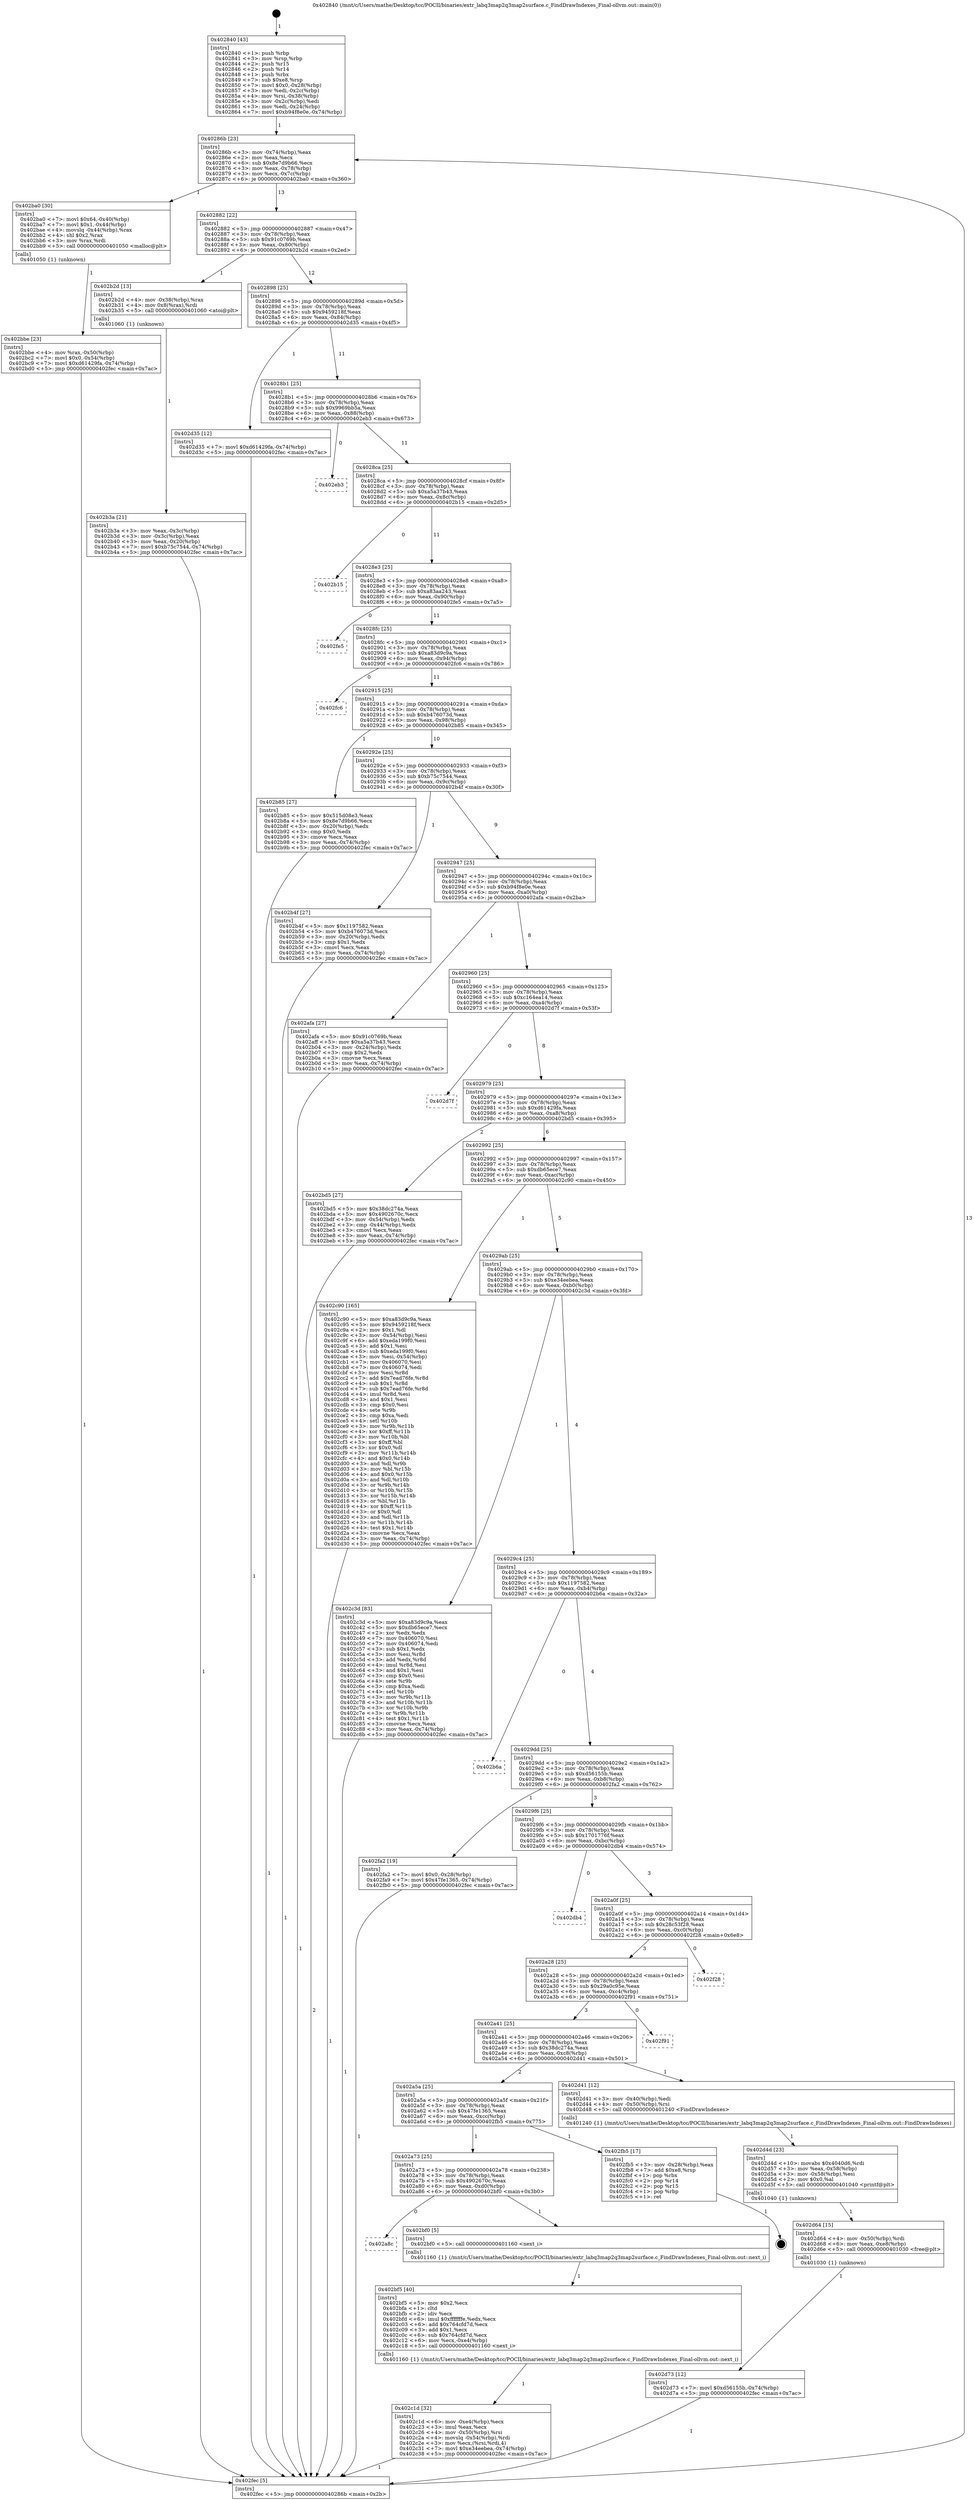 digraph "0x402840" {
  label = "0x402840 (/mnt/c/Users/mathe/Desktop/tcc/POCII/binaries/extr_labq3map2q3map2surface.c_FindDrawIndexes_Final-ollvm.out::main(0))"
  labelloc = "t"
  node[shape=record]

  Entry [label="",width=0.3,height=0.3,shape=circle,fillcolor=black,style=filled]
  "0x40286b" [label="{
     0x40286b [23]\l
     | [instrs]\l
     &nbsp;&nbsp;0x40286b \<+3\>: mov -0x74(%rbp),%eax\l
     &nbsp;&nbsp;0x40286e \<+2\>: mov %eax,%ecx\l
     &nbsp;&nbsp;0x402870 \<+6\>: sub $0x8e7d9b66,%ecx\l
     &nbsp;&nbsp;0x402876 \<+3\>: mov %eax,-0x78(%rbp)\l
     &nbsp;&nbsp;0x402879 \<+3\>: mov %ecx,-0x7c(%rbp)\l
     &nbsp;&nbsp;0x40287c \<+6\>: je 0000000000402ba0 \<main+0x360\>\l
  }"]
  "0x402ba0" [label="{
     0x402ba0 [30]\l
     | [instrs]\l
     &nbsp;&nbsp;0x402ba0 \<+7\>: movl $0x64,-0x40(%rbp)\l
     &nbsp;&nbsp;0x402ba7 \<+7\>: movl $0x1,-0x44(%rbp)\l
     &nbsp;&nbsp;0x402bae \<+4\>: movslq -0x44(%rbp),%rax\l
     &nbsp;&nbsp;0x402bb2 \<+4\>: shl $0x2,%rax\l
     &nbsp;&nbsp;0x402bb6 \<+3\>: mov %rax,%rdi\l
     &nbsp;&nbsp;0x402bb9 \<+5\>: call 0000000000401050 \<malloc@plt\>\l
     | [calls]\l
     &nbsp;&nbsp;0x401050 \{1\} (unknown)\l
  }"]
  "0x402882" [label="{
     0x402882 [22]\l
     | [instrs]\l
     &nbsp;&nbsp;0x402882 \<+5\>: jmp 0000000000402887 \<main+0x47\>\l
     &nbsp;&nbsp;0x402887 \<+3\>: mov -0x78(%rbp),%eax\l
     &nbsp;&nbsp;0x40288a \<+5\>: sub $0x91c0769b,%eax\l
     &nbsp;&nbsp;0x40288f \<+3\>: mov %eax,-0x80(%rbp)\l
     &nbsp;&nbsp;0x402892 \<+6\>: je 0000000000402b2d \<main+0x2ed\>\l
  }"]
  Exit [label="",width=0.3,height=0.3,shape=circle,fillcolor=black,style=filled,peripheries=2]
  "0x402b2d" [label="{
     0x402b2d [13]\l
     | [instrs]\l
     &nbsp;&nbsp;0x402b2d \<+4\>: mov -0x38(%rbp),%rax\l
     &nbsp;&nbsp;0x402b31 \<+4\>: mov 0x8(%rax),%rdi\l
     &nbsp;&nbsp;0x402b35 \<+5\>: call 0000000000401060 \<atoi@plt\>\l
     | [calls]\l
     &nbsp;&nbsp;0x401060 \{1\} (unknown)\l
  }"]
  "0x402898" [label="{
     0x402898 [25]\l
     | [instrs]\l
     &nbsp;&nbsp;0x402898 \<+5\>: jmp 000000000040289d \<main+0x5d\>\l
     &nbsp;&nbsp;0x40289d \<+3\>: mov -0x78(%rbp),%eax\l
     &nbsp;&nbsp;0x4028a0 \<+5\>: sub $0x9459218f,%eax\l
     &nbsp;&nbsp;0x4028a5 \<+6\>: mov %eax,-0x84(%rbp)\l
     &nbsp;&nbsp;0x4028ab \<+6\>: je 0000000000402d35 \<main+0x4f5\>\l
  }"]
  "0x402d73" [label="{
     0x402d73 [12]\l
     | [instrs]\l
     &nbsp;&nbsp;0x402d73 \<+7\>: movl $0xd56155b,-0x74(%rbp)\l
     &nbsp;&nbsp;0x402d7a \<+5\>: jmp 0000000000402fec \<main+0x7ac\>\l
  }"]
  "0x402d35" [label="{
     0x402d35 [12]\l
     | [instrs]\l
     &nbsp;&nbsp;0x402d35 \<+7\>: movl $0xd61429fa,-0x74(%rbp)\l
     &nbsp;&nbsp;0x402d3c \<+5\>: jmp 0000000000402fec \<main+0x7ac\>\l
  }"]
  "0x4028b1" [label="{
     0x4028b1 [25]\l
     | [instrs]\l
     &nbsp;&nbsp;0x4028b1 \<+5\>: jmp 00000000004028b6 \<main+0x76\>\l
     &nbsp;&nbsp;0x4028b6 \<+3\>: mov -0x78(%rbp),%eax\l
     &nbsp;&nbsp;0x4028b9 \<+5\>: sub $0x9969bb5a,%eax\l
     &nbsp;&nbsp;0x4028be \<+6\>: mov %eax,-0x88(%rbp)\l
     &nbsp;&nbsp;0x4028c4 \<+6\>: je 0000000000402eb3 \<main+0x673\>\l
  }"]
  "0x402d64" [label="{
     0x402d64 [15]\l
     | [instrs]\l
     &nbsp;&nbsp;0x402d64 \<+4\>: mov -0x50(%rbp),%rdi\l
     &nbsp;&nbsp;0x402d68 \<+6\>: mov %eax,-0xe8(%rbp)\l
     &nbsp;&nbsp;0x402d6e \<+5\>: call 0000000000401030 \<free@plt\>\l
     | [calls]\l
     &nbsp;&nbsp;0x401030 \{1\} (unknown)\l
  }"]
  "0x402eb3" [label="{
     0x402eb3\l
  }", style=dashed]
  "0x4028ca" [label="{
     0x4028ca [25]\l
     | [instrs]\l
     &nbsp;&nbsp;0x4028ca \<+5\>: jmp 00000000004028cf \<main+0x8f\>\l
     &nbsp;&nbsp;0x4028cf \<+3\>: mov -0x78(%rbp),%eax\l
     &nbsp;&nbsp;0x4028d2 \<+5\>: sub $0xa5a37b43,%eax\l
     &nbsp;&nbsp;0x4028d7 \<+6\>: mov %eax,-0x8c(%rbp)\l
     &nbsp;&nbsp;0x4028dd \<+6\>: je 0000000000402b15 \<main+0x2d5\>\l
  }"]
  "0x402d4d" [label="{
     0x402d4d [23]\l
     | [instrs]\l
     &nbsp;&nbsp;0x402d4d \<+10\>: movabs $0x4040d6,%rdi\l
     &nbsp;&nbsp;0x402d57 \<+3\>: mov %eax,-0x58(%rbp)\l
     &nbsp;&nbsp;0x402d5a \<+3\>: mov -0x58(%rbp),%esi\l
     &nbsp;&nbsp;0x402d5d \<+2\>: mov $0x0,%al\l
     &nbsp;&nbsp;0x402d5f \<+5\>: call 0000000000401040 \<printf@plt\>\l
     | [calls]\l
     &nbsp;&nbsp;0x401040 \{1\} (unknown)\l
  }"]
  "0x402b15" [label="{
     0x402b15\l
  }", style=dashed]
  "0x4028e3" [label="{
     0x4028e3 [25]\l
     | [instrs]\l
     &nbsp;&nbsp;0x4028e3 \<+5\>: jmp 00000000004028e8 \<main+0xa8\>\l
     &nbsp;&nbsp;0x4028e8 \<+3\>: mov -0x78(%rbp),%eax\l
     &nbsp;&nbsp;0x4028eb \<+5\>: sub $0xa83aa243,%eax\l
     &nbsp;&nbsp;0x4028f0 \<+6\>: mov %eax,-0x90(%rbp)\l
     &nbsp;&nbsp;0x4028f6 \<+6\>: je 0000000000402fe5 \<main+0x7a5\>\l
  }"]
  "0x402c1d" [label="{
     0x402c1d [32]\l
     | [instrs]\l
     &nbsp;&nbsp;0x402c1d \<+6\>: mov -0xe4(%rbp),%ecx\l
     &nbsp;&nbsp;0x402c23 \<+3\>: imul %eax,%ecx\l
     &nbsp;&nbsp;0x402c26 \<+4\>: mov -0x50(%rbp),%rsi\l
     &nbsp;&nbsp;0x402c2a \<+4\>: movslq -0x54(%rbp),%rdi\l
     &nbsp;&nbsp;0x402c2e \<+3\>: mov %ecx,(%rsi,%rdi,4)\l
     &nbsp;&nbsp;0x402c31 \<+7\>: movl $0xe34eebea,-0x74(%rbp)\l
     &nbsp;&nbsp;0x402c38 \<+5\>: jmp 0000000000402fec \<main+0x7ac\>\l
  }"]
  "0x402fe5" [label="{
     0x402fe5\l
  }", style=dashed]
  "0x4028fc" [label="{
     0x4028fc [25]\l
     | [instrs]\l
     &nbsp;&nbsp;0x4028fc \<+5\>: jmp 0000000000402901 \<main+0xc1\>\l
     &nbsp;&nbsp;0x402901 \<+3\>: mov -0x78(%rbp),%eax\l
     &nbsp;&nbsp;0x402904 \<+5\>: sub $0xa83d9c9a,%eax\l
     &nbsp;&nbsp;0x402909 \<+6\>: mov %eax,-0x94(%rbp)\l
     &nbsp;&nbsp;0x40290f \<+6\>: je 0000000000402fc6 \<main+0x786\>\l
  }"]
  "0x402bf5" [label="{
     0x402bf5 [40]\l
     | [instrs]\l
     &nbsp;&nbsp;0x402bf5 \<+5\>: mov $0x2,%ecx\l
     &nbsp;&nbsp;0x402bfa \<+1\>: cltd\l
     &nbsp;&nbsp;0x402bfb \<+2\>: idiv %ecx\l
     &nbsp;&nbsp;0x402bfd \<+6\>: imul $0xfffffffe,%edx,%ecx\l
     &nbsp;&nbsp;0x402c03 \<+6\>: add $0x764cfd7d,%ecx\l
     &nbsp;&nbsp;0x402c09 \<+3\>: add $0x1,%ecx\l
     &nbsp;&nbsp;0x402c0c \<+6\>: sub $0x764cfd7d,%ecx\l
     &nbsp;&nbsp;0x402c12 \<+6\>: mov %ecx,-0xe4(%rbp)\l
     &nbsp;&nbsp;0x402c18 \<+5\>: call 0000000000401160 \<next_i\>\l
     | [calls]\l
     &nbsp;&nbsp;0x401160 \{1\} (/mnt/c/Users/mathe/Desktop/tcc/POCII/binaries/extr_labq3map2q3map2surface.c_FindDrawIndexes_Final-ollvm.out::next_i)\l
  }"]
  "0x402fc6" [label="{
     0x402fc6\l
  }", style=dashed]
  "0x402915" [label="{
     0x402915 [25]\l
     | [instrs]\l
     &nbsp;&nbsp;0x402915 \<+5\>: jmp 000000000040291a \<main+0xda\>\l
     &nbsp;&nbsp;0x40291a \<+3\>: mov -0x78(%rbp),%eax\l
     &nbsp;&nbsp;0x40291d \<+5\>: sub $0xb476073d,%eax\l
     &nbsp;&nbsp;0x402922 \<+6\>: mov %eax,-0x98(%rbp)\l
     &nbsp;&nbsp;0x402928 \<+6\>: je 0000000000402b85 \<main+0x345\>\l
  }"]
  "0x402a8c" [label="{
     0x402a8c\l
  }", style=dashed]
  "0x402b85" [label="{
     0x402b85 [27]\l
     | [instrs]\l
     &nbsp;&nbsp;0x402b85 \<+5\>: mov $0x515d08e3,%eax\l
     &nbsp;&nbsp;0x402b8a \<+5\>: mov $0x8e7d9b66,%ecx\l
     &nbsp;&nbsp;0x402b8f \<+3\>: mov -0x20(%rbp),%edx\l
     &nbsp;&nbsp;0x402b92 \<+3\>: cmp $0x0,%edx\l
     &nbsp;&nbsp;0x402b95 \<+3\>: cmove %ecx,%eax\l
     &nbsp;&nbsp;0x402b98 \<+3\>: mov %eax,-0x74(%rbp)\l
     &nbsp;&nbsp;0x402b9b \<+5\>: jmp 0000000000402fec \<main+0x7ac\>\l
  }"]
  "0x40292e" [label="{
     0x40292e [25]\l
     | [instrs]\l
     &nbsp;&nbsp;0x40292e \<+5\>: jmp 0000000000402933 \<main+0xf3\>\l
     &nbsp;&nbsp;0x402933 \<+3\>: mov -0x78(%rbp),%eax\l
     &nbsp;&nbsp;0x402936 \<+5\>: sub $0xb75c7544,%eax\l
     &nbsp;&nbsp;0x40293b \<+6\>: mov %eax,-0x9c(%rbp)\l
     &nbsp;&nbsp;0x402941 \<+6\>: je 0000000000402b4f \<main+0x30f\>\l
  }"]
  "0x402bf0" [label="{
     0x402bf0 [5]\l
     | [instrs]\l
     &nbsp;&nbsp;0x402bf0 \<+5\>: call 0000000000401160 \<next_i\>\l
     | [calls]\l
     &nbsp;&nbsp;0x401160 \{1\} (/mnt/c/Users/mathe/Desktop/tcc/POCII/binaries/extr_labq3map2q3map2surface.c_FindDrawIndexes_Final-ollvm.out::next_i)\l
  }"]
  "0x402b4f" [label="{
     0x402b4f [27]\l
     | [instrs]\l
     &nbsp;&nbsp;0x402b4f \<+5\>: mov $0x1197582,%eax\l
     &nbsp;&nbsp;0x402b54 \<+5\>: mov $0xb476073d,%ecx\l
     &nbsp;&nbsp;0x402b59 \<+3\>: mov -0x20(%rbp),%edx\l
     &nbsp;&nbsp;0x402b5c \<+3\>: cmp $0x1,%edx\l
     &nbsp;&nbsp;0x402b5f \<+3\>: cmovl %ecx,%eax\l
     &nbsp;&nbsp;0x402b62 \<+3\>: mov %eax,-0x74(%rbp)\l
     &nbsp;&nbsp;0x402b65 \<+5\>: jmp 0000000000402fec \<main+0x7ac\>\l
  }"]
  "0x402947" [label="{
     0x402947 [25]\l
     | [instrs]\l
     &nbsp;&nbsp;0x402947 \<+5\>: jmp 000000000040294c \<main+0x10c\>\l
     &nbsp;&nbsp;0x40294c \<+3\>: mov -0x78(%rbp),%eax\l
     &nbsp;&nbsp;0x40294f \<+5\>: sub $0xb94f8e0e,%eax\l
     &nbsp;&nbsp;0x402954 \<+6\>: mov %eax,-0xa0(%rbp)\l
     &nbsp;&nbsp;0x40295a \<+6\>: je 0000000000402afa \<main+0x2ba\>\l
  }"]
  "0x402a73" [label="{
     0x402a73 [25]\l
     | [instrs]\l
     &nbsp;&nbsp;0x402a73 \<+5\>: jmp 0000000000402a78 \<main+0x238\>\l
     &nbsp;&nbsp;0x402a78 \<+3\>: mov -0x78(%rbp),%eax\l
     &nbsp;&nbsp;0x402a7b \<+5\>: sub $0x4902670c,%eax\l
     &nbsp;&nbsp;0x402a80 \<+6\>: mov %eax,-0xd0(%rbp)\l
     &nbsp;&nbsp;0x402a86 \<+6\>: je 0000000000402bf0 \<main+0x3b0\>\l
  }"]
  "0x402afa" [label="{
     0x402afa [27]\l
     | [instrs]\l
     &nbsp;&nbsp;0x402afa \<+5\>: mov $0x91c0769b,%eax\l
     &nbsp;&nbsp;0x402aff \<+5\>: mov $0xa5a37b43,%ecx\l
     &nbsp;&nbsp;0x402b04 \<+3\>: mov -0x24(%rbp),%edx\l
     &nbsp;&nbsp;0x402b07 \<+3\>: cmp $0x2,%edx\l
     &nbsp;&nbsp;0x402b0a \<+3\>: cmovne %ecx,%eax\l
     &nbsp;&nbsp;0x402b0d \<+3\>: mov %eax,-0x74(%rbp)\l
     &nbsp;&nbsp;0x402b10 \<+5\>: jmp 0000000000402fec \<main+0x7ac\>\l
  }"]
  "0x402960" [label="{
     0x402960 [25]\l
     | [instrs]\l
     &nbsp;&nbsp;0x402960 \<+5\>: jmp 0000000000402965 \<main+0x125\>\l
     &nbsp;&nbsp;0x402965 \<+3\>: mov -0x78(%rbp),%eax\l
     &nbsp;&nbsp;0x402968 \<+5\>: sub $0xc164ea14,%eax\l
     &nbsp;&nbsp;0x40296d \<+6\>: mov %eax,-0xa4(%rbp)\l
     &nbsp;&nbsp;0x402973 \<+6\>: je 0000000000402d7f \<main+0x53f\>\l
  }"]
  "0x402fec" [label="{
     0x402fec [5]\l
     | [instrs]\l
     &nbsp;&nbsp;0x402fec \<+5\>: jmp 000000000040286b \<main+0x2b\>\l
  }"]
  "0x402840" [label="{
     0x402840 [43]\l
     | [instrs]\l
     &nbsp;&nbsp;0x402840 \<+1\>: push %rbp\l
     &nbsp;&nbsp;0x402841 \<+3\>: mov %rsp,%rbp\l
     &nbsp;&nbsp;0x402844 \<+2\>: push %r15\l
     &nbsp;&nbsp;0x402846 \<+2\>: push %r14\l
     &nbsp;&nbsp;0x402848 \<+1\>: push %rbx\l
     &nbsp;&nbsp;0x402849 \<+7\>: sub $0xe8,%rsp\l
     &nbsp;&nbsp;0x402850 \<+7\>: movl $0x0,-0x28(%rbp)\l
     &nbsp;&nbsp;0x402857 \<+3\>: mov %edi,-0x2c(%rbp)\l
     &nbsp;&nbsp;0x40285a \<+4\>: mov %rsi,-0x38(%rbp)\l
     &nbsp;&nbsp;0x40285e \<+3\>: mov -0x2c(%rbp),%edi\l
     &nbsp;&nbsp;0x402861 \<+3\>: mov %edi,-0x24(%rbp)\l
     &nbsp;&nbsp;0x402864 \<+7\>: movl $0xb94f8e0e,-0x74(%rbp)\l
  }"]
  "0x402b3a" [label="{
     0x402b3a [21]\l
     | [instrs]\l
     &nbsp;&nbsp;0x402b3a \<+3\>: mov %eax,-0x3c(%rbp)\l
     &nbsp;&nbsp;0x402b3d \<+3\>: mov -0x3c(%rbp),%eax\l
     &nbsp;&nbsp;0x402b40 \<+3\>: mov %eax,-0x20(%rbp)\l
     &nbsp;&nbsp;0x402b43 \<+7\>: movl $0xb75c7544,-0x74(%rbp)\l
     &nbsp;&nbsp;0x402b4a \<+5\>: jmp 0000000000402fec \<main+0x7ac\>\l
  }"]
  "0x402bbe" [label="{
     0x402bbe [23]\l
     | [instrs]\l
     &nbsp;&nbsp;0x402bbe \<+4\>: mov %rax,-0x50(%rbp)\l
     &nbsp;&nbsp;0x402bc2 \<+7\>: movl $0x0,-0x54(%rbp)\l
     &nbsp;&nbsp;0x402bc9 \<+7\>: movl $0xd61429fa,-0x74(%rbp)\l
     &nbsp;&nbsp;0x402bd0 \<+5\>: jmp 0000000000402fec \<main+0x7ac\>\l
  }"]
  "0x402fb5" [label="{
     0x402fb5 [17]\l
     | [instrs]\l
     &nbsp;&nbsp;0x402fb5 \<+3\>: mov -0x28(%rbp),%eax\l
     &nbsp;&nbsp;0x402fb8 \<+7\>: add $0xe8,%rsp\l
     &nbsp;&nbsp;0x402fbf \<+1\>: pop %rbx\l
     &nbsp;&nbsp;0x402fc0 \<+2\>: pop %r14\l
     &nbsp;&nbsp;0x402fc2 \<+2\>: pop %r15\l
     &nbsp;&nbsp;0x402fc4 \<+1\>: pop %rbp\l
     &nbsp;&nbsp;0x402fc5 \<+1\>: ret\l
  }"]
  "0x402d7f" [label="{
     0x402d7f\l
  }", style=dashed]
  "0x402979" [label="{
     0x402979 [25]\l
     | [instrs]\l
     &nbsp;&nbsp;0x402979 \<+5\>: jmp 000000000040297e \<main+0x13e\>\l
     &nbsp;&nbsp;0x40297e \<+3\>: mov -0x78(%rbp),%eax\l
     &nbsp;&nbsp;0x402981 \<+5\>: sub $0xd61429fa,%eax\l
     &nbsp;&nbsp;0x402986 \<+6\>: mov %eax,-0xa8(%rbp)\l
     &nbsp;&nbsp;0x40298c \<+6\>: je 0000000000402bd5 \<main+0x395\>\l
  }"]
  "0x402a5a" [label="{
     0x402a5a [25]\l
     | [instrs]\l
     &nbsp;&nbsp;0x402a5a \<+5\>: jmp 0000000000402a5f \<main+0x21f\>\l
     &nbsp;&nbsp;0x402a5f \<+3\>: mov -0x78(%rbp),%eax\l
     &nbsp;&nbsp;0x402a62 \<+5\>: sub $0x47fe1365,%eax\l
     &nbsp;&nbsp;0x402a67 \<+6\>: mov %eax,-0xcc(%rbp)\l
     &nbsp;&nbsp;0x402a6d \<+6\>: je 0000000000402fb5 \<main+0x775\>\l
  }"]
  "0x402bd5" [label="{
     0x402bd5 [27]\l
     | [instrs]\l
     &nbsp;&nbsp;0x402bd5 \<+5\>: mov $0x38dc274a,%eax\l
     &nbsp;&nbsp;0x402bda \<+5\>: mov $0x4902670c,%ecx\l
     &nbsp;&nbsp;0x402bdf \<+3\>: mov -0x54(%rbp),%edx\l
     &nbsp;&nbsp;0x402be2 \<+3\>: cmp -0x44(%rbp),%edx\l
     &nbsp;&nbsp;0x402be5 \<+3\>: cmovl %ecx,%eax\l
     &nbsp;&nbsp;0x402be8 \<+3\>: mov %eax,-0x74(%rbp)\l
     &nbsp;&nbsp;0x402beb \<+5\>: jmp 0000000000402fec \<main+0x7ac\>\l
  }"]
  "0x402992" [label="{
     0x402992 [25]\l
     | [instrs]\l
     &nbsp;&nbsp;0x402992 \<+5\>: jmp 0000000000402997 \<main+0x157\>\l
     &nbsp;&nbsp;0x402997 \<+3\>: mov -0x78(%rbp),%eax\l
     &nbsp;&nbsp;0x40299a \<+5\>: sub $0xdb65ece7,%eax\l
     &nbsp;&nbsp;0x40299f \<+6\>: mov %eax,-0xac(%rbp)\l
     &nbsp;&nbsp;0x4029a5 \<+6\>: je 0000000000402c90 \<main+0x450\>\l
  }"]
  "0x402d41" [label="{
     0x402d41 [12]\l
     | [instrs]\l
     &nbsp;&nbsp;0x402d41 \<+3\>: mov -0x40(%rbp),%edi\l
     &nbsp;&nbsp;0x402d44 \<+4\>: mov -0x50(%rbp),%rsi\l
     &nbsp;&nbsp;0x402d48 \<+5\>: call 0000000000401240 \<FindDrawIndexes\>\l
     | [calls]\l
     &nbsp;&nbsp;0x401240 \{1\} (/mnt/c/Users/mathe/Desktop/tcc/POCII/binaries/extr_labq3map2q3map2surface.c_FindDrawIndexes_Final-ollvm.out::FindDrawIndexes)\l
  }"]
  "0x402c90" [label="{
     0x402c90 [165]\l
     | [instrs]\l
     &nbsp;&nbsp;0x402c90 \<+5\>: mov $0xa83d9c9a,%eax\l
     &nbsp;&nbsp;0x402c95 \<+5\>: mov $0x9459218f,%ecx\l
     &nbsp;&nbsp;0x402c9a \<+2\>: mov $0x1,%dl\l
     &nbsp;&nbsp;0x402c9c \<+3\>: mov -0x54(%rbp),%esi\l
     &nbsp;&nbsp;0x402c9f \<+6\>: add $0xeda199f0,%esi\l
     &nbsp;&nbsp;0x402ca5 \<+3\>: add $0x1,%esi\l
     &nbsp;&nbsp;0x402ca8 \<+6\>: sub $0xeda199f0,%esi\l
     &nbsp;&nbsp;0x402cae \<+3\>: mov %esi,-0x54(%rbp)\l
     &nbsp;&nbsp;0x402cb1 \<+7\>: mov 0x406070,%esi\l
     &nbsp;&nbsp;0x402cb8 \<+7\>: mov 0x406074,%edi\l
     &nbsp;&nbsp;0x402cbf \<+3\>: mov %esi,%r8d\l
     &nbsp;&nbsp;0x402cc2 \<+7\>: add $0x7ead76fe,%r8d\l
     &nbsp;&nbsp;0x402cc9 \<+4\>: sub $0x1,%r8d\l
     &nbsp;&nbsp;0x402ccd \<+7\>: sub $0x7ead76fe,%r8d\l
     &nbsp;&nbsp;0x402cd4 \<+4\>: imul %r8d,%esi\l
     &nbsp;&nbsp;0x402cd8 \<+3\>: and $0x1,%esi\l
     &nbsp;&nbsp;0x402cdb \<+3\>: cmp $0x0,%esi\l
     &nbsp;&nbsp;0x402cde \<+4\>: sete %r9b\l
     &nbsp;&nbsp;0x402ce2 \<+3\>: cmp $0xa,%edi\l
     &nbsp;&nbsp;0x402ce5 \<+4\>: setl %r10b\l
     &nbsp;&nbsp;0x402ce9 \<+3\>: mov %r9b,%r11b\l
     &nbsp;&nbsp;0x402cec \<+4\>: xor $0xff,%r11b\l
     &nbsp;&nbsp;0x402cf0 \<+3\>: mov %r10b,%bl\l
     &nbsp;&nbsp;0x402cf3 \<+3\>: xor $0xff,%bl\l
     &nbsp;&nbsp;0x402cf6 \<+3\>: xor $0x0,%dl\l
     &nbsp;&nbsp;0x402cf9 \<+3\>: mov %r11b,%r14b\l
     &nbsp;&nbsp;0x402cfc \<+4\>: and $0x0,%r14b\l
     &nbsp;&nbsp;0x402d00 \<+3\>: and %dl,%r9b\l
     &nbsp;&nbsp;0x402d03 \<+3\>: mov %bl,%r15b\l
     &nbsp;&nbsp;0x402d06 \<+4\>: and $0x0,%r15b\l
     &nbsp;&nbsp;0x402d0a \<+3\>: and %dl,%r10b\l
     &nbsp;&nbsp;0x402d0d \<+3\>: or %r9b,%r14b\l
     &nbsp;&nbsp;0x402d10 \<+3\>: or %r10b,%r15b\l
     &nbsp;&nbsp;0x402d13 \<+3\>: xor %r15b,%r14b\l
     &nbsp;&nbsp;0x402d16 \<+3\>: or %bl,%r11b\l
     &nbsp;&nbsp;0x402d19 \<+4\>: xor $0xff,%r11b\l
     &nbsp;&nbsp;0x402d1d \<+3\>: or $0x0,%dl\l
     &nbsp;&nbsp;0x402d20 \<+3\>: and %dl,%r11b\l
     &nbsp;&nbsp;0x402d23 \<+3\>: or %r11b,%r14b\l
     &nbsp;&nbsp;0x402d26 \<+4\>: test $0x1,%r14b\l
     &nbsp;&nbsp;0x402d2a \<+3\>: cmovne %ecx,%eax\l
     &nbsp;&nbsp;0x402d2d \<+3\>: mov %eax,-0x74(%rbp)\l
     &nbsp;&nbsp;0x402d30 \<+5\>: jmp 0000000000402fec \<main+0x7ac\>\l
  }"]
  "0x4029ab" [label="{
     0x4029ab [25]\l
     | [instrs]\l
     &nbsp;&nbsp;0x4029ab \<+5\>: jmp 00000000004029b0 \<main+0x170\>\l
     &nbsp;&nbsp;0x4029b0 \<+3\>: mov -0x78(%rbp),%eax\l
     &nbsp;&nbsp;0x4029b3 \<+5\>: sub $0xe34eebea,%eax\l
     &nbsp;&nbsp;0x4029b8 \<+6\>: mov %eax,-0xb0(%rbp)\l
     &nbsp;&nbsp;0x4029be \<+6\>: je 0000000000402c3d \<main+0x3fd\>\l
  }"]
  "0x402a41" [label="{
     0x402a41 [25]\l
     | [instrs]\l
     &nbsp;&nbsp;0x402a41 \<+5\>: jmp 0000000000402a46 \<main+0x206\>\l
     &nbsp;&nbsp;0x402a46 \<+3\>: mov -0x78(%rbp),%eax\l
     &nbsp;&nbsp;0x402a49 \<+5\>: sub $0x38dc274a,%eax\l
     &nbsp;&nbsp;0x402a4e \<+6\>: mov %eax,-0xc8(%rbp)\l
     &nbsp;&nbsp;0x402a54 \<+6\>: je 0000000000402d41 \<main+0x501\>\l
  }"]
  "0x402c3d" [label="{
     0x402c3d [83]\l
     | [instrs]\l
     &nbsp;&nbsp;0x402c3d \<+5\>: mov $0xa83d9c9a,%eax\l
     &nbsp;&nbsp;0x402c42 \<+5\>: mov $0xdb65ece7,%ecx\l
     &nbsp;&nbsp;0x402c47 \<+2\>: xor %edx,%edx\l
     &nbsp;&nbsp;0x402c49 \<+7\>: mov 0x406070,%esi\l
     &nbsp;&nbsp;0x402c50 \<+7\>: mov 0x406074,%edi\l
     &nbsp;&nbsp;0x402c57 \<+3\>: sub $0x1,%edx\l
     &nbsp;&nbsp;0x402c5a \<+3\>: mov %esi,%r8d\l
     &nbsp;&nbsp;0x402c5d \<+3\>: add %edx,%r8d\l
     &nbsp;&nbsp;0x402c60 \<+4\>: imul %r8d,%esi\l
     &nbsp;&nbsp;0x402c64 \<+3\>: and $0x1,%esi\l
     &nbsp;&nbsp;0x402c67 \<+3\>: cmp $0x0,%esi\l
     &nbsp;&nbsp;0x402c6a \<+4\>: sete %r9b\l
     &nbsp;&nbsp;0x402c6e \<+3\>: cmp $0xa,%edi\l
     &nbsp;&nbsp;0x402c71 \<+4\>: setl %r10b\l
     &nbsp;&nbsp;0x402c75 \<+3\>: mov %r9b,%r11b\l
     &nbsp;&nbsp;0x402c78 \<+3\>: and %r10b,%r11b\l
     &nbsp;&nbsp;0x402c7b \<+3\>: xor %r10b,%r9b\l
     &nbsp;&nbsp;0x402c7e \<+3\>: or %r9b,%r11b\l
     &nbsp;&nbsp;0x402c81 \<+4\>: test $0x1,%r11b\l
     &nbsp;&nbsp;0x402c85 \<+3\>: cmovne %ecx,%eax\l
     &nbsp;&nbsp;0x402c88 \<+3\>: mov %eax,-0x74(%rbp)\l
     &nbsp;&nbsp;0x402c8b \<+5\>: jmp 0000000000402fec \<main+0x7ac\>\l
  }"]
  "0x4029c4" [label="{
     0x4029c4 [25]\l
     | [instrs]\l
     &nbsp;&nbsp;0x4029c4 \<+5\>: jmp 00000000004029c9 \<main+0x189\>\l
     &nbsp;&nbsp;0x4029c9 \<+3\>: mov -0x78(%rbp),%eax\l
     &nbsp;&nbsp;0x4029cc \<+5\>: sub $0x1197582,%eax\l
     &nbsp;&nbsp;0x4029d1 \<+6\>: mov %eax,-0xb4(%rbp)\l
     &nbsp;&nbsp;0x4029d7 \<+6\>: je 0000000000402b6a \<main+0x32a\>\l
  }"]
  "0x402f91" [label="{
     0x402f91\l
  }", style=dashed]
  "0x402b6a" [label="{
     0x402b6a\l
  }", style=dashed]
  "0x4029dd" [label="{
     0x4029dd [25]\l
     | [instrs]\l
     &nbsp;&nbsp;0x4029dd \<+5\>: jmp 00000000004029e2 \<main+0x1a2\>\l
     &nbsp;&nbsp;0x4029e2 \<+3\>: mov -0x78(%rbp),%eax\l
     &nbsp;&nbsp;0x4029e5 \<+5\>: sub $0xd56155b,%eax\l
     &nbsp;&nbsp;0x4029ea \<+6\>: mov %eax,-0xb8(%rbp)\l
     &nbsp;&nbsp;0x4029f0 \<+6\>: je 0000000000402fa2 \<main+0x762\>\l
  }"]
  "0x402a28" [label="{
     0x402a28 [25]\l
     | [instrs]\l
     &nbsp;&nbsp;0x402a28 \<+5\>: jmp 0000000000402a2d \<main+0x1ed\>\l
     &nbsp;&nbsp;0x402a2d \<+3\>: mov -0x78(%rbp),%eax\l
     &nbsp;&nbsp;0x402a30 \<+5\>: sub $0x29a0c95e,%eax\l
     &nbsp;&nbsp;0x402a35 \<+6\>: mov %eax,-0xc4(%rbp)\l
     &nbsp;&nbsp;0x402a3b \<+6\>: je 0000000000402f91 \<main+0x751\>\l
  }"]
  "0x402fa2" [label="{
     0x402fa2 [19]\l
     | [instrs]\l
     &nbsp;&nbsp;0x402fa2 \<+7\>: movl $0x0,-0x28(%rbp)\l
     &nbsp;&nbsp;0x402fa9 \<+7\>: movl $0x47fe1365,-0x74(%rbp)\l
     &nbsp;&nbsp;0x402fb0 \<+5\>: jmp 0000000000402fec \<main+0x7ac\>\l
  }"]
  "0x4029f6" [label="{
     0x4029f6 [25]\l
     | [instrs]\l
     &nbsp;&nbsp;0x4029f6 \<+5\>: jmp 00000000004029fb \<main+0x1bb\>\l
     &nbsp;&nbsp;0x4029fb \<+3\>: mov -0x78(%rbp),%eax\l
     &nbsp;&nbsp;0x4029fe \<+5\>: sub $0x1701776f,%eax\l
     &nbsp;&nbsp;0x402a03 \<+6\>: mov %eax,-0xbc(%rbp)\l
     &nbsp;&nbsp;0x402a09 \<+6\>: je 0000000000402db4 \<main+0x574\>\l
  }"]
  "0x402f28" [label="{
     0x402f28\l
  }", style=dashed]
  "0x402db4" [label="{
     0x402db4\l
  }", style=dashed]
  "0x402a0f" [label="{
     0x402a0f [25]\l
     | [instrs]\l
     &nbsp;&nbsp;0x402a0f \<+5\>: jmp 0000000000402a14 \<main+0x1d4\>\l
     &nbsp;&nbsp;0x402a14 \<+3\>: mov -0x78(%rbp),%eax\l
     &nbsp;&nbsp;0x402a17 \<+5\>: sub $0x28c53f28,%eax\l
     &nbsp;&nbsp;0x402a1c \<+6\>: mov %eax,-0xc0(%rbp)\l
     &nbsp;&nbsp;0x402a22 \<+6\>: je 0000000000402f28 \<main+0x6e8\>\l
  }"]
  Entry -> "0x402840" [label=" 1"]
  "0x40286b" -> "0x402ba0" [label=" 1"]
  "0x40286b" -> "0x402882" [label=" 13"]
  "0x402fb5" -> Exit [label=" 1"]
  "0x402882" -> "0x402b2d" [label=" 1"]
  "0x402882" -> "0x402898" [label=" 12"]
  "0x402fa2" -> "0x402fec" [label=" 1"]
  "0x402898" -> "0x402d35" [label=" 1"]
  "0x402898" -> "0x4028b1" [label=" 11"]
  "0x402d73" -> "0x402fec" [label=" 1"]
  "0x4028b1" -> "0x402eb3" [label=" 0"]
  "0x4028b1" -> "0x4028ca" [label=" 11"]
  "0x402d64" -> "0x402d73" [label=" 1"]
  "0x4028ca" -> "0x402b15" [label=" 0"]
  "0x4028ca" -> "0x4028e3" [label=" 11"]
  "0x402d4d" -> "0x402d64" [label=" 1"]
  "0x4028e3" -> "0x402fe5" [label=" 0"]
  "0x4028e3" -> "0x4028fc" [label=" 11"]
  "0x402d41" -> "0x402d4d" [label=" 1"]
  "0x4028fc" -> "0x402fc6" [label=" 0"]
  "0x4028fc" -> "0x402915" [label=" 11"]
  "0x402d35" -> "0x402fec" [label=" 1"]
  "0x402915" -> "0x402b85" [label=" 1"]
  "0x402915" -> "0x40292e" [label=" 10"]
  "0x402c90" -> "0x402fec" [label=" 1"]
  "0x40292e" -> "0x402b4f" [label=" 1"]
  "0x40292e" -> "0x402947" [label=" 9"]
  "0x402c3d" -> "0x402fec" [label=" 1"]
  "0x402947" -> "0x402afa" [label=" 1"]
  "0x402947" -> "0x402960" [label=" 8"]
  "0x402afa" -> "0x402fec" [label=" 1"]
  "0x402840" -> "0x40286b" [label=" 1"]
  "0x402fec" -> "0x40286b" [label=" 13"]
  "0x402b2d" -> "0x402b3a" [label=" 1"]
  "0x402b3a" -> "0x402fec" [label=" 1"]
  "0x402b4f" -> "0x402fec" [label=" 1"]
  "0x402b85" -> "0x402fec" [label=" 1"]
  "0x402ba0" -> "0x402bbe" [label=" 1"]
  "0x402bbe" -> "0x402fec" [label=" 1"]
  "0x402bf5" -> "0x402c1d" [label=" 1"]
  "0x402960" -> "0x402d7f" [label=" 0"]
  "0x402960" -> "0x402979" [label=" 8"]
  "0x402bf0" -> "0x402bf5" [label=" 1"]
  "0x402979" -> "0x402bd5" [label=" 2"]
  "0x402979" -> "0x402992" [label=" 6"]
  "0x402bd5" -> "0x402fec" [label=" 2"]
  "0x402a73" -> "0x402bf0" [label=" 1"]
  "0x402992" -> "0x402c90" [label=" 1"]
  "0x402992" -> "0x4029ab" [label=" 5"]
  "0x402c1d" -> "0x402fec" [label=" 1"]
  "0x4029ab" -> "0x402c3d" [label=" 1"]
  "0x4029ab" -> "0x4029c4" [label=" 4"]
  "0x402a5a" -> "0x402fb5" [label=" 1"]
  "0x4029c4" -> "0x402b6a" [label=" 0"]
  "0x4029c4" -> "0x4029dd" [label=" 4"]
  "0x402a73" -> "0x402a8c" [label=" 0"]
  "0x4029dd" -> "0x402fa2" [label=" 1"]
  "0x4029dd" -> "0x4029f6" [label=" 3"]
  "0x402a41" -> "0x402d41" [label=" 1"]
  "0x4029f6" -> "0x402db4" [label=" 0"]
  "0x4029f6" -> "0x402a0f" [label=" 3"]
  "0x402a5a" -> "0x402a73" [label=" 1"]
  "0x402a0f" -> "0x402f28" [label=" 0"]
  "0x402a0f" -> "0x402a28" [label=" 3"]
  "0x402a41" -> "0x402a5a" [label=" 2"]
  "0x402a28" -> "0x402f91" [label=" 0"]
  "0x402a28" -> "0x402a41" [label=" 3"]
}
